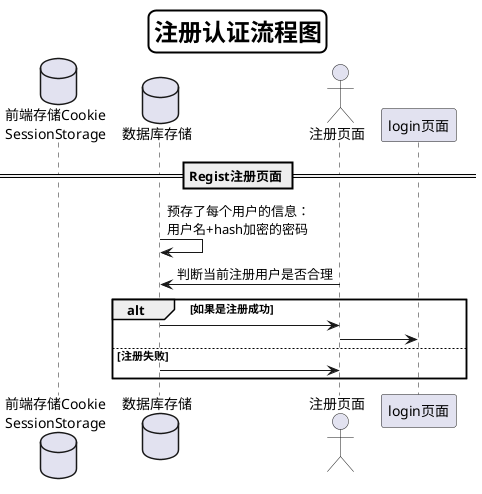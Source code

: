 @startuml
skinparam titleBorderRoundCorner 15
skinparam titleBorderThickness 2
skinparam titleBorderColor #Black
skinparam titleFontSize 24
Title 注册认证流程图

database "前端存储Cookie\nSessionStorage" as 前端存储
actor 注册页面
database 数据库存储
actor 注册页面
== Regist注册页面 ==
数据库存储->数据库存储:预存了每个用户的信息：\n用户名+hash加密的密码
注册页面-> 数据库存储:判断当前注册用户是否合理

alt  如果是注册成功
数据库存储 -> 注册页面
注册页面 ->login页面
else 注册失败
数据库存储 -> 注册页面
end
@enduml